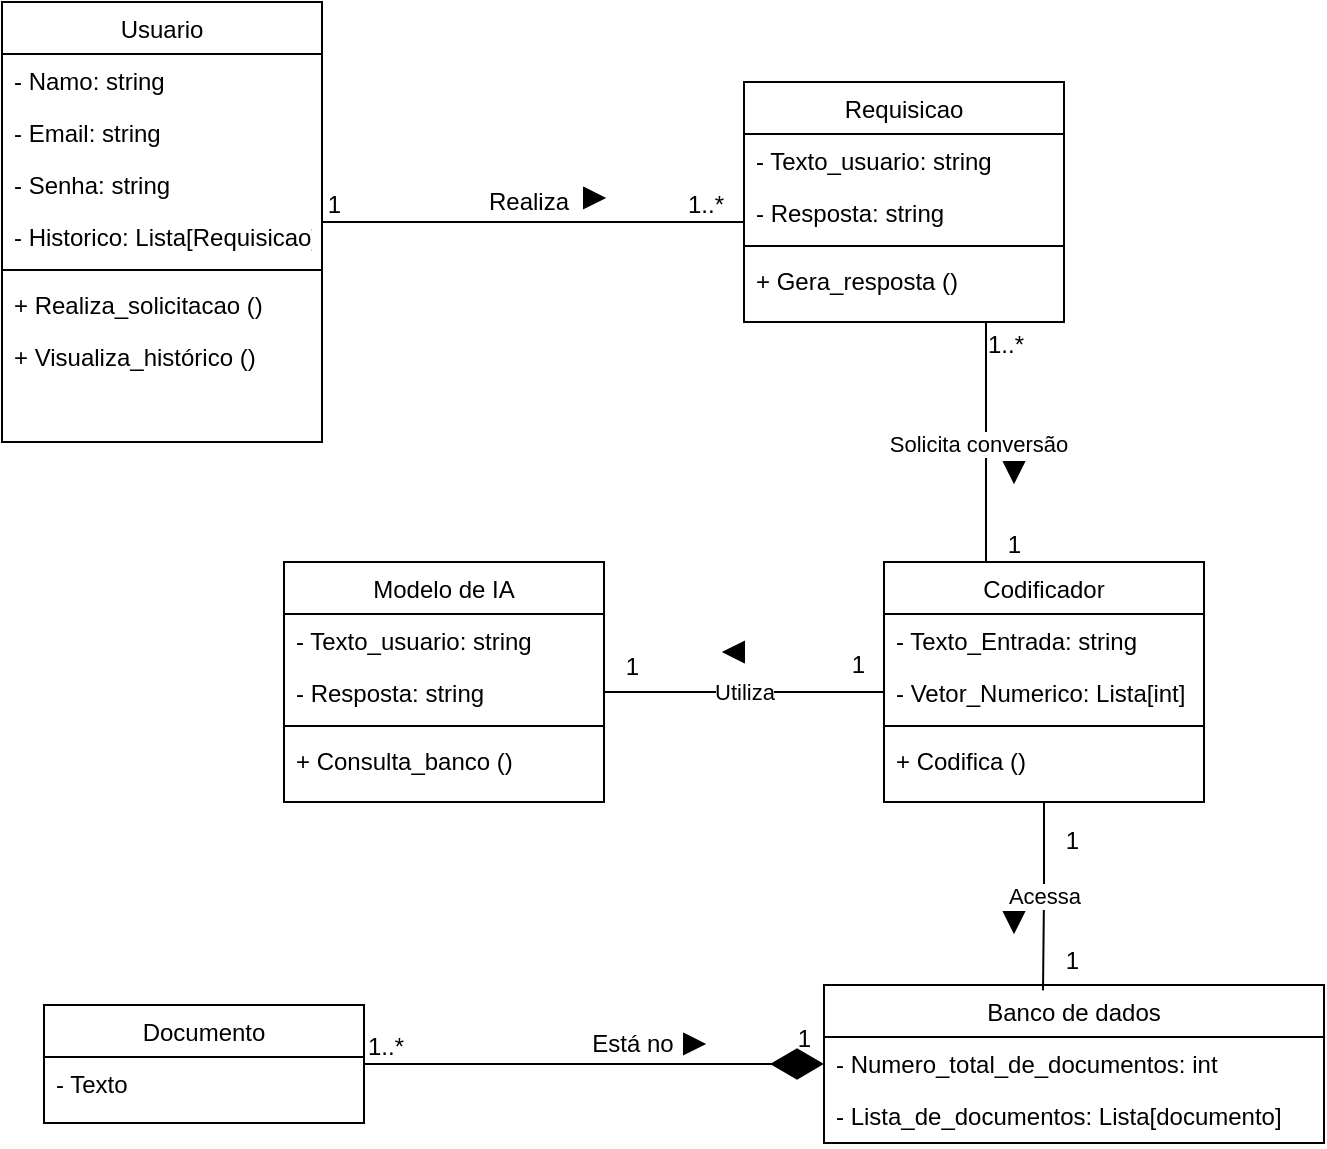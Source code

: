 <mxfile version="24.7.10">
  <diagram id="C5RBs43oDa-KdzZeNtuy" name="Page-1">
    <mxGraphModel dx="1195" dy="650" grid="1" gridSize="10" guides="1" tooltips="1" connect="1" arrows="1" fold="1" page="1" pageScale="1" pageWidth="827" pageHeight="1169" math="0" shadow="0">
      <root>
        <mxCell id="WIyWlLk6GJQsqaUBKTNV-0" />
        <mxCell id="WIyWlLk6GJQsqaUBKTNV-1" parent="WIyWlLk6GJQsqaUBKTNV-0" />
        <mxCell id="zkfFHV4jXpPFQw0GAbJ--0" value="Usuario" style="swimlane;fontStyle=0;align=center;verticalAlign=top;childLayout=stackLayout;horizontal=1;startSize=26;horizontalStack=0;resizeParent=1;resizeLast=0;collapsible=1;marginBottom=0;rounded=0;shadow=0;strokeWidth=1;" parent="WIyWlLk6GJQsqaUBKTNV-1" vertex="1">
          <mxGeometry x="139" y="130" width="160" height="220" as="geometry">
            <mxRectangle x="230" y="140" width="160" height="26" as="alternateBounds" />
          </mxGeometry>
        </mxCell>
        <mxCell id="zkfFHV4jXpPFQw0GAbJ--1" value="- Namo: string" style="text;align=left;verticalAlign=top;spacingLeft=4;spacingRight=4;overflow=hidden;rotatable=0;points=[[0,0.5],[1,0.5]];portConstraint=eastwest;" parent="zkfFHV4jXpPFQw0GAbJ--0" vertex="1">
          <mxGeometry y="26" width="160" height="26" as="geometry" />
        </mxCell>
        <mxCell id="zkfFHV4jXpPFQw0GAbJ--2" value="- Email: string" style="text;align=left;verticalAlign=top;spacingLeft=4;spacingRight=4;overflow=hidden;rotatable=0;points=[[0,0.5],[1,0.5]];portConstraint=eastwest;rounded=0;shadow=0;html=0;" parent="zkfFHV4jXpPFQw0GAbJ--0" vertex="1">
          <mxGeometry y="52" width="160" height="26" as="geometry" />
        </mxCell>
        <mxCell id="zkfFHV4jXpPFQw0GAbJ--3" value="- Senha: string" style="text;align=left;verticalAlign=top;spacingLeft=4;spacingRight=4;overflow=hidden;rotatable=0;points=[[0,0.5],[1,0.5]];portConstraint=eastwest;rounded=0;shadow=0;html=0;" parent="zkfFHV4jXpPFQw0GAbJ--0" vertex="1">
          <mxGeometry y="78" width="160" height="26" as="geometry" />
        </mxCell>
        <mxCell id="iWaEcWnwVb-jK3X_XATH-14" value="- Historico: Lista[Requisicao]" style="text;align=left;verticalAlign=top;spacingLeft=4;spacingRight=4;overflow=hidden;rotatable=0;points=[[0,0.5],[1,0.5]];portConstraint=eastwest;rounded=0;shadow=0;html=0;" parent="zkfFHV4jXpPFQw0GAbJ--0" vertex="1">
          <mxGeometry y="104" width="160" height="26" as="geometry" />
        </mxCell>
        <mxCell id="zkfFHV4jXpPFQw0GAbJ--4" value="" style="line;html=1;strokeWidth=1;align=left;verticalAlign=middle;spacingTop=-1;spacingLeft=3;spacingRight=3;rotatable=0;labelPosition=right;points=[];portConstraint=eastwest;" parent="zkfFHV4jXpPFQw0GAbJ--0" vertex="1">
          <mxGeometry y="130" width="160" height="8" as="geometry" />
        </mxCell>
        <mxCell id="zkfFHV4jXpPFQw0GAbJ--5" value="+ Realiza_solicitacao ()" style="text;align=left;verticalAlign=top;spacingLeft=4;spacingRight=4;overflow=hidden;rotatable=0;points=[[0,0.5],[1,0.5]];portConstraint=eastwest;" parent="zkfFHV4jXpPFQw0GAbJ--0" vertex="1">
          <mxGeometry y="138" width="160" height="26" as="geometry" />
        </mxCell>
        <mxCell id="iWaEcWnwVb-jK3X_XATH-0" value="+ Visualiza_histórico ()" style="text;align=left;verticalAlign=top;spacingLeft=4;spacingRight=4;overflow=hidden;rotatable=0;points=[[0,0.5],[1,0.5]];portConstraint=eastwest;" parent="zkfFHV4jXpPFQw0GAbJ--0" vertex="1">
          <mxGeometry y="164" width="160" height="26" as="geometry" />
        </mxCell>
        <mxCell id="zkfFHV4jXpPFQw0GAbJ--17" value="Requisicao" style="swimlane;fontStyle=0;align=center;verticalAlign=top;childLayout=stackLayout;horizontal=1;startSize=26;horizontalStack=0;resizeParent=1;resizeLast=0;collapsible=1;marginBottom=0;rounded=0;shadow=0;strokeWidth=1;" parent="WIyWlLk6GJQsqaUBKTNV-1" vertex="1">
          <mxGeometry x="510" y="170" width="160" height="120" as="geometry">
            <mxRectangle x="550" y="140" width="160" height="26" as="alternateBounds" />
          </mxGeometry>
        </mxCell>
        <mxCell id="zkfFHV4jXpPFQw0GAbJ--18" value="- Texto_usuario: string" style="text;align=left;verticalAlign=top;spacingLeft=4;spacingRight=4;overflow=hidden;rotatable=0;points=[[0,0.5],[1,0.5]];portConstraint=eastwest;" parent="zkfFHV4jXpPFQw0GAbJ--17" vertex="1">
          <mxGeometry y="26" width="160" height="26" as="geometry" />
        </mxCell>
        <mxCell id="zkfFHV4jXpPFQw0GAbJ--19" value="- Resposta: string" style="text;align=left;verticalAlign=top;spacingLeft=4;spacingRight=4;overflow=hidden;rotatable=0;points=[[0,0.5],[1,0.5]];portConstraint=eastwest;rounded=0;shadow=0;html=0;" parent="zkfFHV4jXpPFQw0GAbJ--17" vertex="1">
          <mxGeometry y="52" width="160" height="26" as="geometry" />
        </mxCell>
        <mxCell id="zkfFHV4jXpPFQw0GAbJ--23" value="" style="line;html=1;strokeWidth=1;align=left;verticalAlign=middle;spacingTop=-1;spacingLeft=3;spacingRight=3;rotatable=0;labelPosition=right;points=[];portConstraint=eastwest;" parent="zkfFHV4jXpPFQw0GAbJ--17" vertex="1">
          <mxGeometry y="78" width="160" height="8" as="geometry" />
        </mxCell>
        <mxCell id="zkfFHV4jXpPFQw0GAbJ--24" value="+ Gera_resposta ()" style="text;align=left;verticalAlign=top;spacingLeft=4;spacingRight=4;overflow=hidden;rotatable=0;points=[[0,0.5],[1,0.5]];portConstraint=eastwest;" parent="zkfFHV4jXpPFQw0GAbJ--17" vertex="1">
          <mxGeometry y="86" width="160" height="26" as="geometry" />
        </mxCell>
        <mxCell id="zkfFHV4jXpPFQw0GAbJ--26" value="" style="endArrow=none;shadow=0;strokeWidth=1;rounded=0;curved=0;endFill=0;edgeStyle=elbowEdgeStyle;elbow=vertical;" parent="WIyWlLk6GJQsqaUBKTNV-1" source="zkfFHV4jXpPFQw0GAbJ--0" target="zkfFHV4jXpPFQw0GAbJ--17" edge="1">
          <mxGeometry x="0.5" y="41" relative="1" as="geometry">
            <mxPoint x="380" y="192" as="sourcePoint" />
            <mxPoint x="540" y="192" as="targetPoint" />
            <mxPoint x="-40" y="32" as="offset" />
            <Array as="points">
              <mxPoint x="460" y="240" />
            </Array>
          </mxGeometry>
        </mxCell>
        <mxCell id="zkfFHV4jXpPFQw0GAbJ--27" value="1..*" style="resizable=0;align=left;verticalAlign=bottom;labelBackgroundColor=none;fontSize=12;" parent="zkfFHV4jXpPFQw0GAbJ--26" connectable="0" vertex="1">
          <mxGeometry x="-1" relative="1" as="geometry">
            <mxPoint x="181" as="offset" />
          </mxGeometry>
        </mxCell>
        <mxCell id="zkfFHV4jXpPFQw0GAbJ--28" value="1" style="resizable=0;align=right;verticalAlign=bottom;labelBackgroundColor=none;fontSize=12;" parent="zkfFHV4jXpPFQw0GAbJ--26" connectable="0" vertex="1">
          <mxGeometry x="1" relative="1" as="geometry">
            <mxPoint x="-200" as="offset" />
          </mxGeometry>
        </mxCell>
        <mxCell id="zkfFHV4jXpPFQw0GAbJ--29" value="Realiza" style="text;html=1;resizable=0;points=[];;align=center;verticalAlign=middle;labelBackgroundColor=none;rounded=0;shadow=0;strokeWidth=1;fontSize=12;" parent="zkfFHV4jXpPFQw0GAbJ--26" vertex="1" connectable="0">
          <mxGeometry x="0.5" y="49" relative="1" as="geometry">
            <mxPoint x="-56" y="39" as="offset" />
          </mxGeometry>
        </mxCell>
        <mxCell id="iWaEcWnwVb-jK3X_XATH-8" value="" style="triangle;whiteSpace=wrap;html=1;fillColor=#000000;" parent="WIyWlLk6GJQsqaUBKTNV-1" vertex="1">
          <mxGeometry x="430" y="223" width="10" height="10" as="geometry" />
        </mxCell>
        <mxCell id="iWaEcWnwVb-jK3X_XATH-9" value="Documento" style="swimlane;fontStyle=0;align=center;verticalAlign=top;childLayout=stackLayout;horizontal=1;startSize=26;horizontalStack=0;resizeParent=1;resizeLast=0;collapsible=1;marginBottom=0;rounded=0;shadow=0;strokeWidth=1;" parent="WIyWlLk6GJQsqaUBKTNV-1" vertex="1">
          <mxGeometry x="160" y="631.5" width="160" height="59" as="geometry">
            <mxRectangle x="550" y="140" width="160" height="26" as="alternateBounds" />
          </mxGeometry>
        </mxCell>
        <mxCell id="iWaEcWnwVb-jK3X_XATH-10" value="- Texto" style="text;align=left;verticalAlign=top;spacingLeft=4;spacingRight=4;overflow=hidden;rotatable=0;points=[[0,0.5],[1,0.5]];portConstraint=eastwest;" parent="iWaEcWnwVb-jK3X_XATH-9" vertex="1">
          <mxGeometry y="26" width="160" height="26" as="geometry" />
        </mxCell>
        <mxCell id="iWaEcWnwVb-jK3X_XATH-15" value="Banco de dados" style="swimlane;fontStyle=0;align=center;verticalAlign=top;childLayout=stackLayout;horizontal=1;startSize=26;horizontalStack=0;resizeParent=1;resizeLast=0;collapsible=1;marginBottom=0;rounded=0;shadow=0;strokeWidth=1;" parent="WIyWlLk6GJQsqaUBKTNV-1" vertex="1">
          <mxGeometry x="550" y="621.5" width="250" height="79" as="geometry">
            <mxRectangle x="550" y="140" width="160" height="26" as="alternateBounds" />
          </mxGeometry>
        </mxCell>
        <mxCell id="iWaEcWnwVb-jK3X_XATH-16" value="- Numero_total_de_documentos: int " style="text;align=left;verticalAlign=top;spacingLeft=4;spacingRight=4;overflow=hidden;rotatable=0;points=[[0,0.5],[1,0.5]];portConstraint=eastwest;" parent="iWaEcWnwVb-jK3X_XATH-15" vertex="1">
          <mxGeometry y="26" width="250" height="26" as="geometry" />
        </mxCell>
        <mxCell id="iWaEcWnwVb-jK3X_XATH-17" value="- Lista_de_documentos: Lista[documento]" style="text;align=left;verticalAlign=top;spacingLeft=4;spacingRight=4;overflow=hidden;rotatable=0;points=[[0,0.5],[1,0.5]];portConstraint=eastwest;rounded=0;shadow=0;html=0;" parent="iWaEcWnwVb-jK3X_XATH-15" vertex="1">
          <mxGeometry y="52" width="250" height="26" as="geometry" />
        </mxCell>
        <mxCell id="iWaEcWnwVb-jK3X_XATH-21" value="" style="endArrow=diamondThin;endFill=1;endSize=24;html=1;rounded=0;" parent="WIyWlLk6GJQsqaUBKTNV-1" source="iWaEcWnwVb-jK3X_XATH-9" target="iWaEcWnwVb-jK3X_XATH-15" edge="1">
          <mxGeometry width="160" relative="1" as="geometry">
            <mxPoint x="339" y="651" as="sourcePoint" />
            <mxPoint x="530" y="611" as="targetPoint" />
          </mxGeometry>
        </mxCell>
        <mxCell id="iWaEcWnwVb-jK3X_XATH-22" value="Está no" style="text;html=1;resizable=0;points=[];;align=center;verticalAlign=middle;labelBackgroundColor=none;rounded=0;shadow=0;strokeWidth=1;fontSize=12;" parent="WIyWlLk6GJQsqaUBKTNV-1" vertex="1" connectable="0">
          <mxGeometry x="454" y="651" as="geometry" />
        </mxCell>
        <mxCell id="iWaEcWnwVb-jK3X_XATH-23" value="" style="triangle;whiteSpace=wrap;html=1;fillColor=#000000;direction=east;" parent="WIyWlLk6GJQsqaUBKTNV-1" vertex="1">
          <mxGeometry x="480" y="646" width="10" height="10" as="geometry" />
        </mxCell>
        <mxCell id="iWaEcWnwVb-jK3X_XATH-30" value="Modelo de IA" style="swimlane;fontStyle=0;align=center;verticalAlign=top;childLayout=stackLayout;horizontal=1;startSize=26;horizontalStack=0;resizeParent=1;resizeLast=0;collapsible=1;marginBottom=0;rounded=0;shadow=0;strokeWidth=1;" parent="WIyWlLk6GJQsqaUBKTNV-1" vertex="1">
          <mxGeometry x="280" y="410" width="160" height="120" as="geometry">
            <mxRectangle x="550" y="140" width="160" height="26" as="alternateBounds" />
          </mxGeometry>
        </mxCell>
        <mxCell id="iWaEcWnwVb-jK3X_XATH-31" value="- Texto_usuario: string" style="text;align=left;verticalAlign=top;spacingLeft=4;spacingRight=4;overflow=hidden;rotatable=0;points=[[0,0.5],[1,0.5]];portConstraint=eastwest;" parent="iWaEcWnwVb-jK3X_XATH-30" vertex="1">
          <mxGeometry y="26" width="160" height="26" as="geometry" />
        </mxCell>
        <mxCell id="iWaEcWnwVb-jK3X_XATH-32" value="- Resposta: string" style="text;align=left;verticalAlign=top;spacingLeft=4;spacingRight=4;overflow=hidden;rotatable=0;points=[[0,0.5],[1,0.5]];portConstraint=eastwest;rounded=0;shadow=0;html=0;" parent="iWaEcWnwVb-jK3X_XATH-30" vertex="1">
          <mxGeometry y="52" width="160" height="26" as="geometry" />
        </mxCell>
        <mxCell id="iWaEcWnwVb-jK3X_XATH-33" value="" style="line;html=1;strokeWidth=1;align=left;verticalAlign=middle;spacingTop=-1;spacingLeft=3;spacingRight=3;rotatable=0;labelPosition=right;points=[];portConstraint=eastwest;" parent="iWaEcWnwVb-jK3X_XATH-30" vertex="1">
          <mxGeometry y="78" width="160" height="8" as="geometry" />
        </mxCell>
        <mxCell id="iWaEcWnwVb-jK3X_XATH-34" value="+ Consulta_banco ()" style="text;align=left;verticalAlign=top;spacingLeft=4;spacingRight=4;overflow=hidden;rotatable=0;points=[[0,0.5],[1,0.5]];portConstraint=eastwest;" parent="iWaEcWnwVb-jK3X_XATH-30" vertex="1">
          <mxGeometry y="86" width="160" height="26" as="geometry" />
        </mxCell>
        <mxCell id="iWaEcWnwVb-jK3X_XATH-35" value="1..*" style="resizable=0;align=left;verticalAlign=bottom;labelBackgroundColor=none;fontSize=12;direction=north;" parent="WIyWlLk6GJQsqaUBKTNV-1" connectable="0" vertex="1">
          <mxGeometry x="320" y="661" as="geometry" />
        </mxCell>
        <mxCell id="iWaEcWnwVb-jK3X_XATH-36" value="1" style="resizable=0;align=right;verticalAlign=bottom;labelBackgroundColor=none;fontSize=12;" parent="WIyWlLk6GJQsqaUBKTNV-1" connectable="0" vertex="1">
          <mxGeometry x="380" y="300" as="geometry">
            <mxPoint x="165" y="357" as="offset" />
          </mxGeometry>
        </mxCell>
        <mxCell id="iWaEcWnwVb-jK3X_XATH-37" value="Codificador" style="swimlane;fontStyle=0;align=center;verticalAlign=top;childLayout=stackLayout;horizontal=1;startSize=26;horizontalStack=0;resizeParent=1;resizeLast=0;collapsible=1;marginBottom=0;rounded=0;shadow=0;strokeWidth=1;" parent="WIyWlLk6GJQsqaUBKTNV-1" vertex="1">
          <mxGeometry x="580" y="410" width="160" height="120" as="geometry">
            <mxRectangle x="550" y="140" width="160" height="26" as="alternateBounds" />
          </mxGeometry>
        </mxCell>
        <mxCell id="iWaEcWnwVb-jK3X_XATH-38" value="- Texto_Entrada: string" style="text;align=left;verticalAlign=top;spacingLeft=4;spacingRight=4;overflow=hidden;rotatable=0;points=[[0,0.5],[1,0.5]];portConstraint=eastwest;" parent="iWaEcWnwVb-jK3X_XATH-37" vertex="1">
          <mxGeometry y="26" width="160" height="26" as="geometry" />
        </mxCell>
        <mxCell id="iWaEcWnwVb-jK3X_XATH-39" value="- Vetor_Numerico: Lista[int]" style="text;align=left;verticalAlign=top;spacingLeft=4;spacingRight=4;overflow=hidden;rotatable=0;points=[[0,0.5],[1,0.5]];portConstraint=eastwest;rounded=0;shadow=0;html=0;" parent="iWaEcWnwVb-jK3X_XATH-37" vertex="1">
          <mxGeometry y="52" width="160" height="26" as="geometry" />
        </mxCell>
        <mxCell id="iWaEcWnwVb-jK3X_XATH-40" value="" style="line;html=1;strokeWidth=1;align=left;verticalAlign=middle;spacingTop=-1;spacingLeft=3;spacingRight=3;rotatable=0;labelPosition=right;points=[];portConstraint=eastwest;" parent="iWaEcWnwVb-jK3X_XATH-37" vertex="1">
          <mxGeometry y="78" width="160" height="8" as="geometry" />
        </mxCell>
        <mxCell id="iWaEcWnwVb-jK3X_XATH-41" value="+ Codifica ()" style="text;align=left;verticalAlign=top;spacingLeft=4;spacingRight=4;overflow=hidden;rotatable=0;points=[[0,0.5],[1,0.5]];portConstraint=eastwest;" parent="iWaEcWnwVb-jK3X_XATH-37" vertex="1">
          <mxGeometry y="86" width="160" height="26" as="geometry" />
        </mxCell>
        <mxCell id="iWaEcWnwVb-jK3X_XATH-42" value="" style="endArrow=none;shadow=0;strokeWidth=1;rounded=0;curved=0;endFill=0;edgeStyle=elbowEdgeStyle;elbow=vertical;" parent="WIyWlLk6GJQsqaUBKTNV-1" source="zkfFHV4jXpPFQw0GAbJ--17" target="iWaEcWnwVb-jK3X_XATH-37" edge="1">
          <mxGeometry x="0.5" y="41" relative="1" as="geometry">
            <mxPoint x="470" y="360" as="sourcePoint" />
            <mxPoint x="681" y="360" as="targetPoint" />
            <mxPoint x="-40" y="32" as="offset" />
            <Array as="points">
              <mxPoint x="631" y="360" />
            </Array>
          </mxGeometry>
        </mxCell>
        <mxCell id="iWaEcWnwVb-jK3X_XATH-43" value="1..*" style="resizable=0;align=left;verticalAlign=bottom;labelBackgroundColor=none;fontSize=12;" parent="iWaEcWnwVb-jK3X_XATH-42" connectable="0" vertex="1">
          <mxGeometry x="-1" relative="1" as="geometry">
            <mxPoint x="-1" y="20" as="offset" />
          </mxGeometry>
        </mxCell>
        <mxCell id="iWaEcWnwVb-jK3X_XATH-44" value="1" style="resizable=0;align=right;verticalAlign=bottom;labelBackgroundColor=none;fontSize=12;" parent="iWaEcWnwVb-jK3X_XATH-42" connectable="0" vertex="1">
          <mxGeometry x="1" relative="1" as="geometry">
            <mxPoint x="19" as="offset" />
          </mxGeometry>
        </mxCell>
        <mxCell id="iWaEcWnwVb-jK3X_XATH-46" value="Solicita conversão" style="edgeLabel;html=1;align=center;verticalAlign=middle;resizable=0;points=[];" parent="iWaEcWnwVb-jK3X_XATH-42" vertex="1" connectable="0">
          <mxGeometry x="0.007" y="-4" relative="1" as="geometry">
            <mxPoint as="offset" />
          </mxGeometry>
        </mxCell>
        <mxCell id="gjDTZys9E-qGacmlaxbC-1" value="Acessa" style="edgeStyle=orthogonalEdgeStyle;rounded=0;orthogonalLoop=1;jettySize=auto;html=1;exitX=0.5;exitY=1;exitDx=0;exitDy=0;entryX=0.438;entryY=0.034;entryDx=0;entryDy=0;entryPerimeter=0;endArrow=none;endFill=0;" parent="WIyWlLk6GJQsqaUBKTNV-1" source="iWaEcWnwVb-jK3X_XATH-37" target="iWaEcWnwVb-jK3X_XATH-15" edge="1">
          <mxGeometry relative="1" as="geometry" />
        </mxCell>
        <mxCell id="gjDTZys9E-qGacmlaxbC-2" value="Utiliza" style="edgeStyle=orthogonalEdgeStyle;rounded=0;orthogonalLoop=1;jettySize=auto;html=1;exitX=0;exitY=0.5;exitDx=0;exitDy=0;entryX=1;entryY=0.5;entryDx=0;entryDy=0;endArrow=none;endFill=0;" parent="WIyWlLk6GJQsqaUBKTNV-1" source="iWaEcWnwVb-jK3X_XATH-39" target="iWaEcWnwVb-jK3X_XATH-32" edge="1">
          <mxGeometry relative="1" as="geometry" />
        </mxCell>
        <mxCell id="_ose5TwXtXk3wvUUC1Pw-0" value="1" style="resizable=0;align=right;verticalAlign=bottom;labelBackgroundColor=none;fontSize=12;" connectable="0" vertex="1" parent="WIyWlLk6GJQsqaUBKTNV-1">
          <mxGeometry x="640" y="440" as="geometry">
            <mxPoint x="-181" y="31" as="offset" />
          </mxGeometry>
        </mxCell>
        <mxCell id="_ose5TwXtXk3wvUUC1Pw-1" value="1" style="resizable=0;align=right;verticalAlign=bottom;labelBackgroundColor=none;fontSize=12;" connectable="0" vertex="1" parent="WIyWlLk6GJQsqaUBKTNV-1">
          <mxGeometry x="670" y="430" as="geometry">
            <mxPoint x="-98" y="40" as="offset" />
          </mxGeometry>
        </mxCell>
        <mxCell id="_ose5TwXtXk3wvUUC1Pw-2" value="1" style="resizable=0;align=right;verticalAlign=bottom;labelBackgroundColor=none;fontSize=12;" connectable="0" vertex="1" parent="WIyWlLk6GJQsqaUBKTNV-1">
          <mxGeometry x="710" y="450" as="geometry">
            <mxPoint x="-31" y="108" as="offset" />
          </mxGeometry>
        </mxCell>
        <mxCell id="_ose5TwXtXk3wvUUC1Pw-3" value="1" style="resizable=0;align=right;verticalAlign=bottom;labelBackgroundColor=none;fontSize=12;" connectable="0" vertex="1" parent="WIyWlLk6GJQsqaUBKTNV-1">
          <mxGeometry x="670" y="460" as="geometry">
            <mxPoint x="9" y="158" as="offset" />
          </mxGeometry>
        </mxCell>
        <mxCell id="_ose5TwXtXk3wvUUC1Pw-4" value="" style="triangle;whiteSpace=wrap;html=1;fillColor=#000000;direction=south;" vertex="1" parent="WIyWlLk6GJQsqaUBKTNV-1">
          <mxGeometry x="640" y="360" width="10" height="10" as="geometry" />
        </mxCell>
        <mxCell id="_ose5TwXtXk3wvUUC1Pw-5" value="" style="triangle;whiteSpace=wrap;html=1;fillColor=#000000;rotation=-90;direction=north;" vertex="1" parent="WIyWlLk6GJQsqaUBKTNV-1">
          <mxGeometry x="500" y="450" width="10" height="10" as="geometry" />
        </mxCell>
        <mxCell id="_ose5TwXtXk3wvUUC1Pw-10" value="" style="triangle;whiteSpace=wrap;html=1;fillColor=#000000;rotation=90;" vertex="1" parent="WIyWlLk6GJQsqaUBKTNV-1">
          <mxGeometry x="640" y="585" width="10" height="10" as="geometry" />
        </mxCell>
      </root>
    </mxGraphModel>
  </diagram>
</mxfile>
